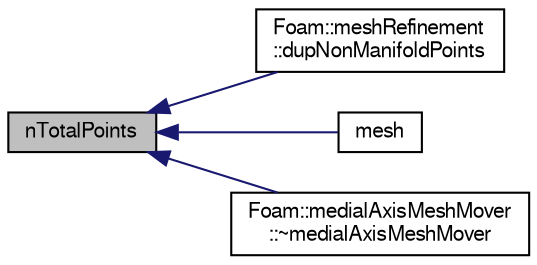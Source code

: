 digraph "nTotalPoints"
{
  bgcolor="transparent";
  edge [fontname="FreeSans",fontsize="10",labelfontname="FreeSans",labelfontsize="10"];
  node [fontname="FreeSans",fontsize="10",shape=record];
  rankdir="LR";
  Node206 [label="nTotalPoints",height=0.2,width=0.4,color="black", fillcolor="grey75", style="filled", fontcolor="black"];
  Node206 -> Node207 [dir="back",color="midnightblue",fontsize="10",style="solid",fontname="FreeSans"];
  Node207 [label="Foam::meshRefinement\l::dupNonManifoldPoints",height=0.2,width=0.4,color="black",URL="$a24662.html#a9dbc8bd1d38070053486014e911d03a1",tooltip="Find boundary points that connect to more than one cell. "];
  Node206 -> Node208 [dir="back",color="midnightblue",fontsize="10",style="solid",fontname="FreeSans"];
  Node208 [label="mesh",height=0.2,width=0.4,color="black",URL="$a27334.html#ae78c91f8ff731c07ccc4351d9fe861ba",tooltip="Return the mesh reference. "];
  Node206 -> Node209 [dir="back",color="midnightblue",fontsize="10",style="solid",fontname="FreeSans"];
  Node209 [label="Foam::medialAxisMeshMover\l::~medialAxisMeshMover",height=0.2,width=0.4,color="black",URL="$a24654.html#a03eb6ed57214533ca9c7282a850b1ea3"];
}
